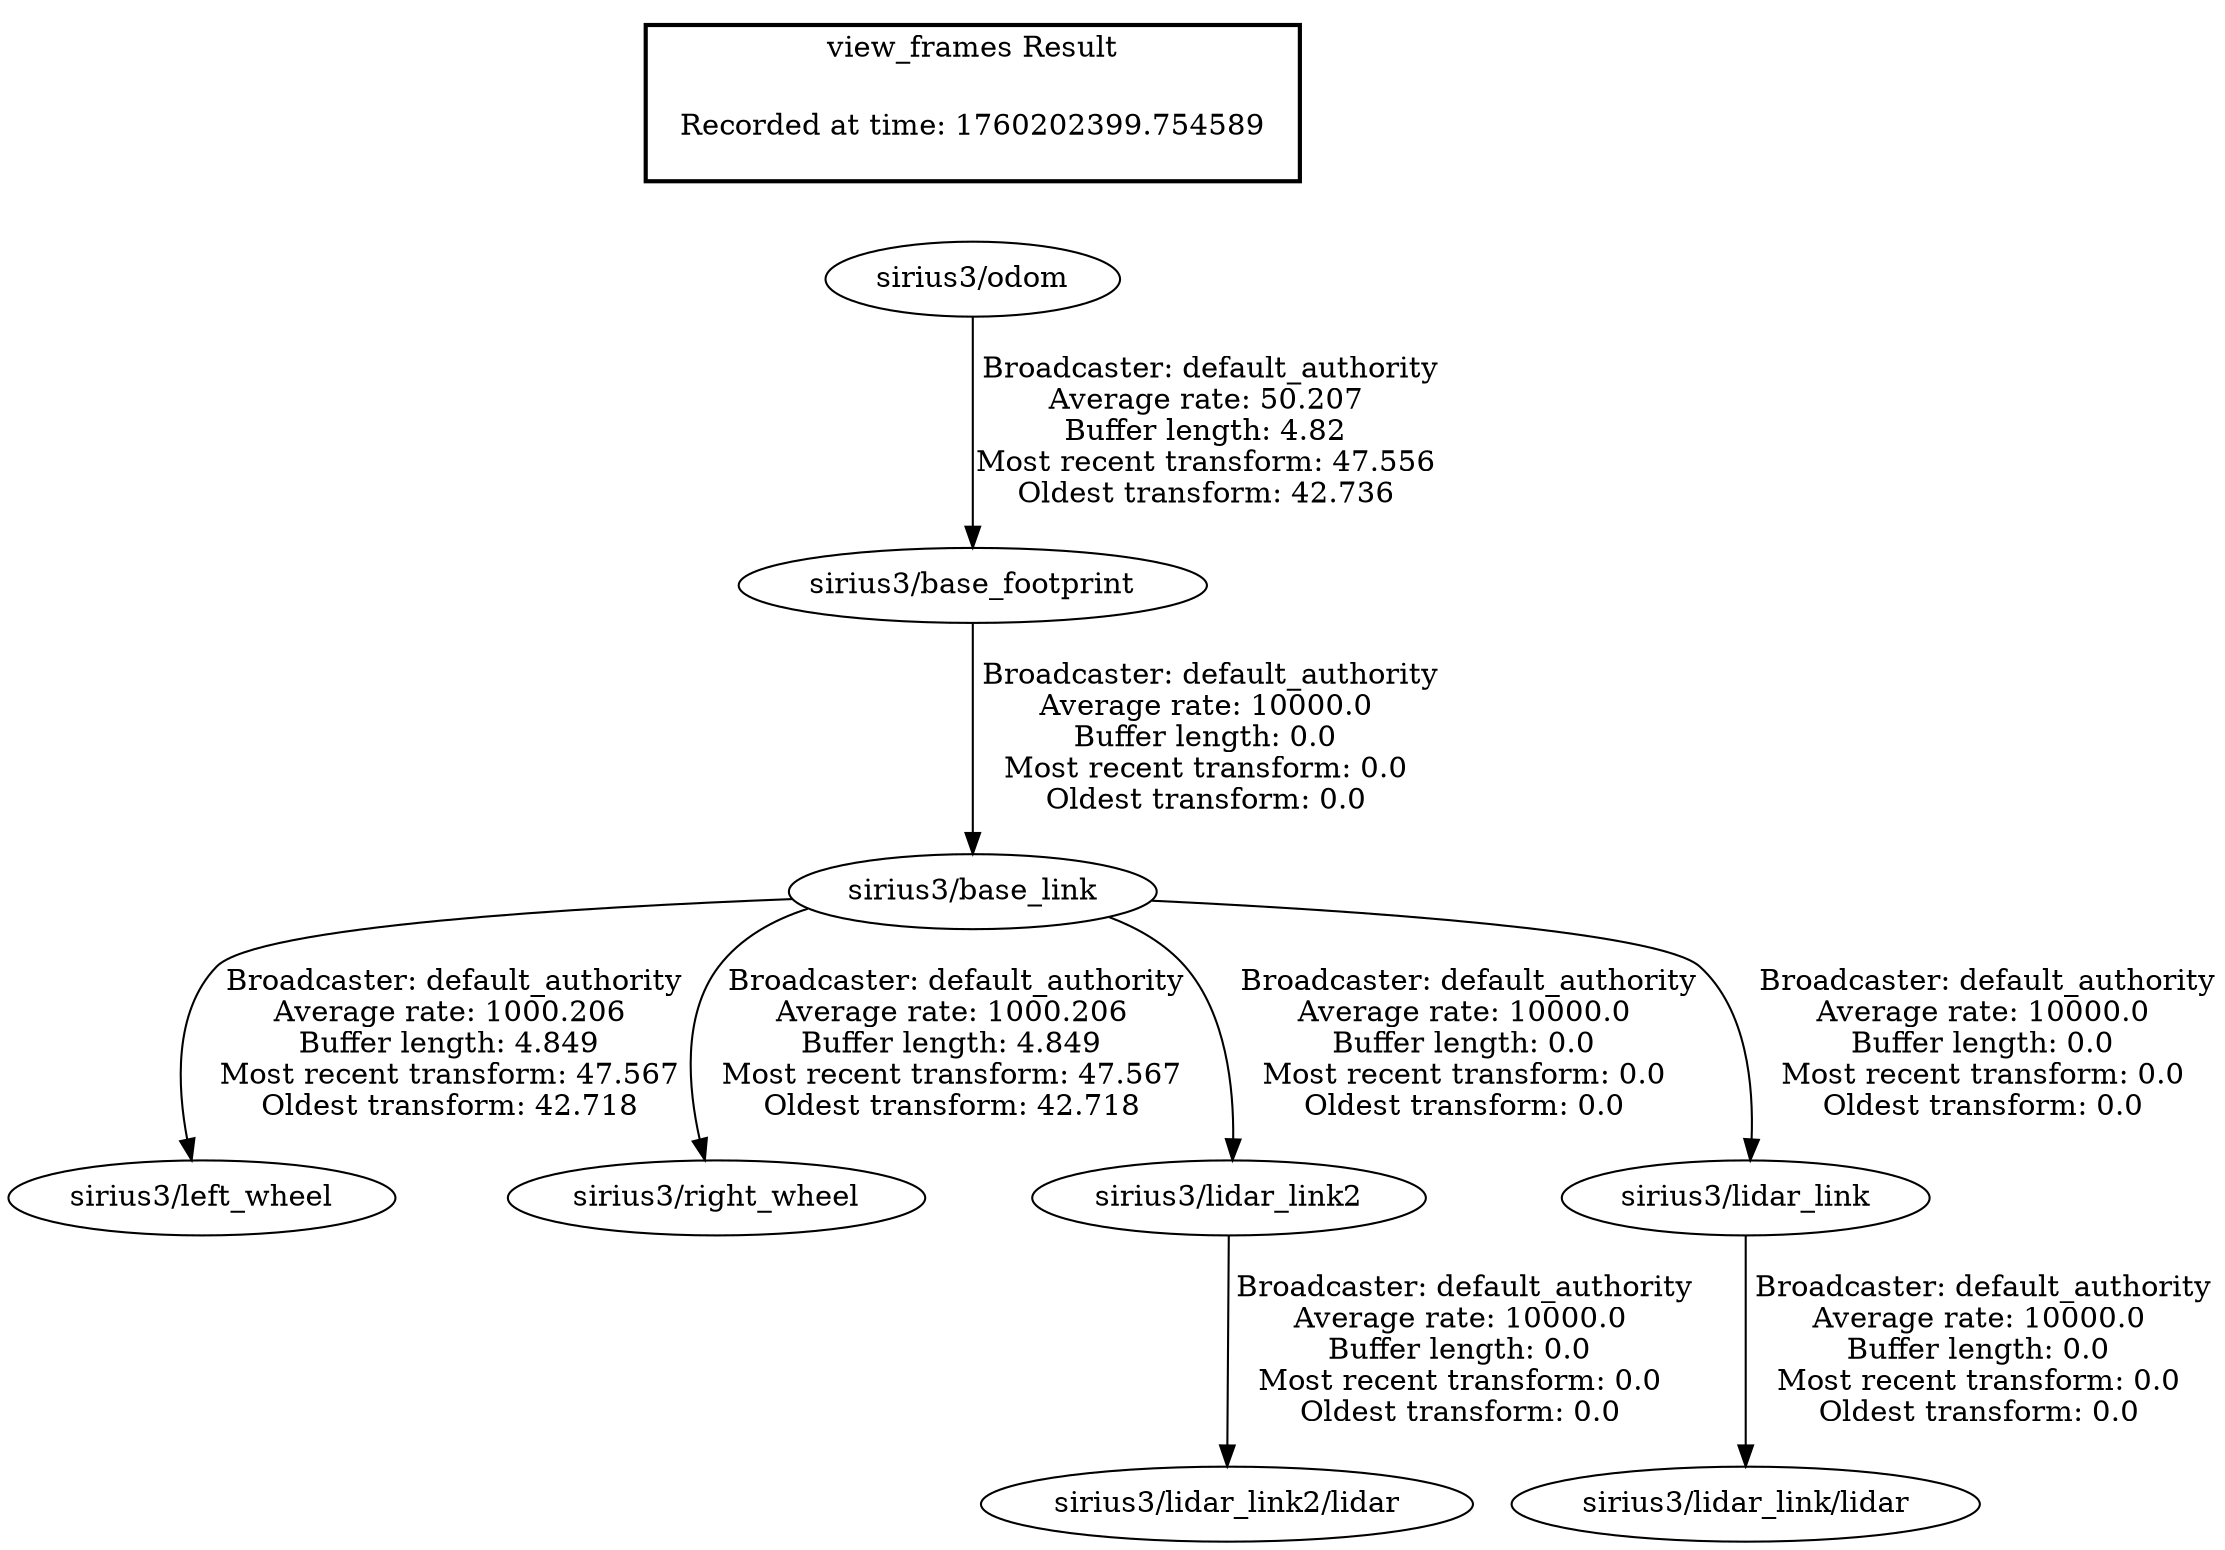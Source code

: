 digraph G {
"sirius3/base_link" -> "sirius3/left_wheel"[label=" Broadcaster: default_authority\nAverage rate: 1000.206\nBuffer length: 4.849\nMost recent transform: 47.567\nOldest transform: 42.718\n"];
"sirius3/base_footprint" -> "sirius3/base_link"[label=" Broadcaster: default_authority\nAverage rate: 10000.0\nBuffer length: 0.0\nMost recent transform: 0.0\nOldest transform: 0.0\n"];
"sirius3/base_link" -> "sirius3/right_wheel"[label=" Broadcaster: default_authority\nAverage rate: 1000.206\nBuffer length: 4.849\nMost recent transform: 47.567\nOldest transform: 42.718\n"];
"sirius3/lidar_link2" -> "sirius3/lidar_link2/lidar"[label=" Broadcaster: default_authority\nAverage rate: 10000.0\nBuffer length: 0.0\nMost recent transform: 0.0\nOldest transform: 0.0\n"];
"sirius3/base_link" -> "sirius3/lidar_link2"[label=" Broadcaster: default_authority\nAverage rate: 10000.0\nBuffer length: 0.0\nMost recent transform: 0.0\nOldest transform: 0.0\n"];
"sirius3/odom" -> "sirius3/base_footprint"[label=" Broadcaster: default_authority\nAverage rate: 50.207\nBuffer length: 4.82\nMost recent transform: 47.556\nOldest transform: 42.736\n"];
"sirius3/base_link" -> "sirius3/lidar_link"[label=" Broadcaster: default_authority\nAverage rate: 10000.0\nBuffer length: 0.0\nMost recent transform: 0.0\nOldest transform: 0.0\n"];
"sirius3/lidar_link" -> "sirius3/lidar_link/lidar"[label=" Broadcaster: default_authority\nAverage rate: 10000.0\nBuffer length: 0.0\nMost recent transform: 0.0\nOldest transform: 0.0\n"];
edge [style=invis];
 subgraph cluster_legend { style=bold; color=black; label ="view_frames Result";
"Recorded at time: 1760202399.754589"[ shape=plaintext ] ;
}->"sirius3/odom";
}